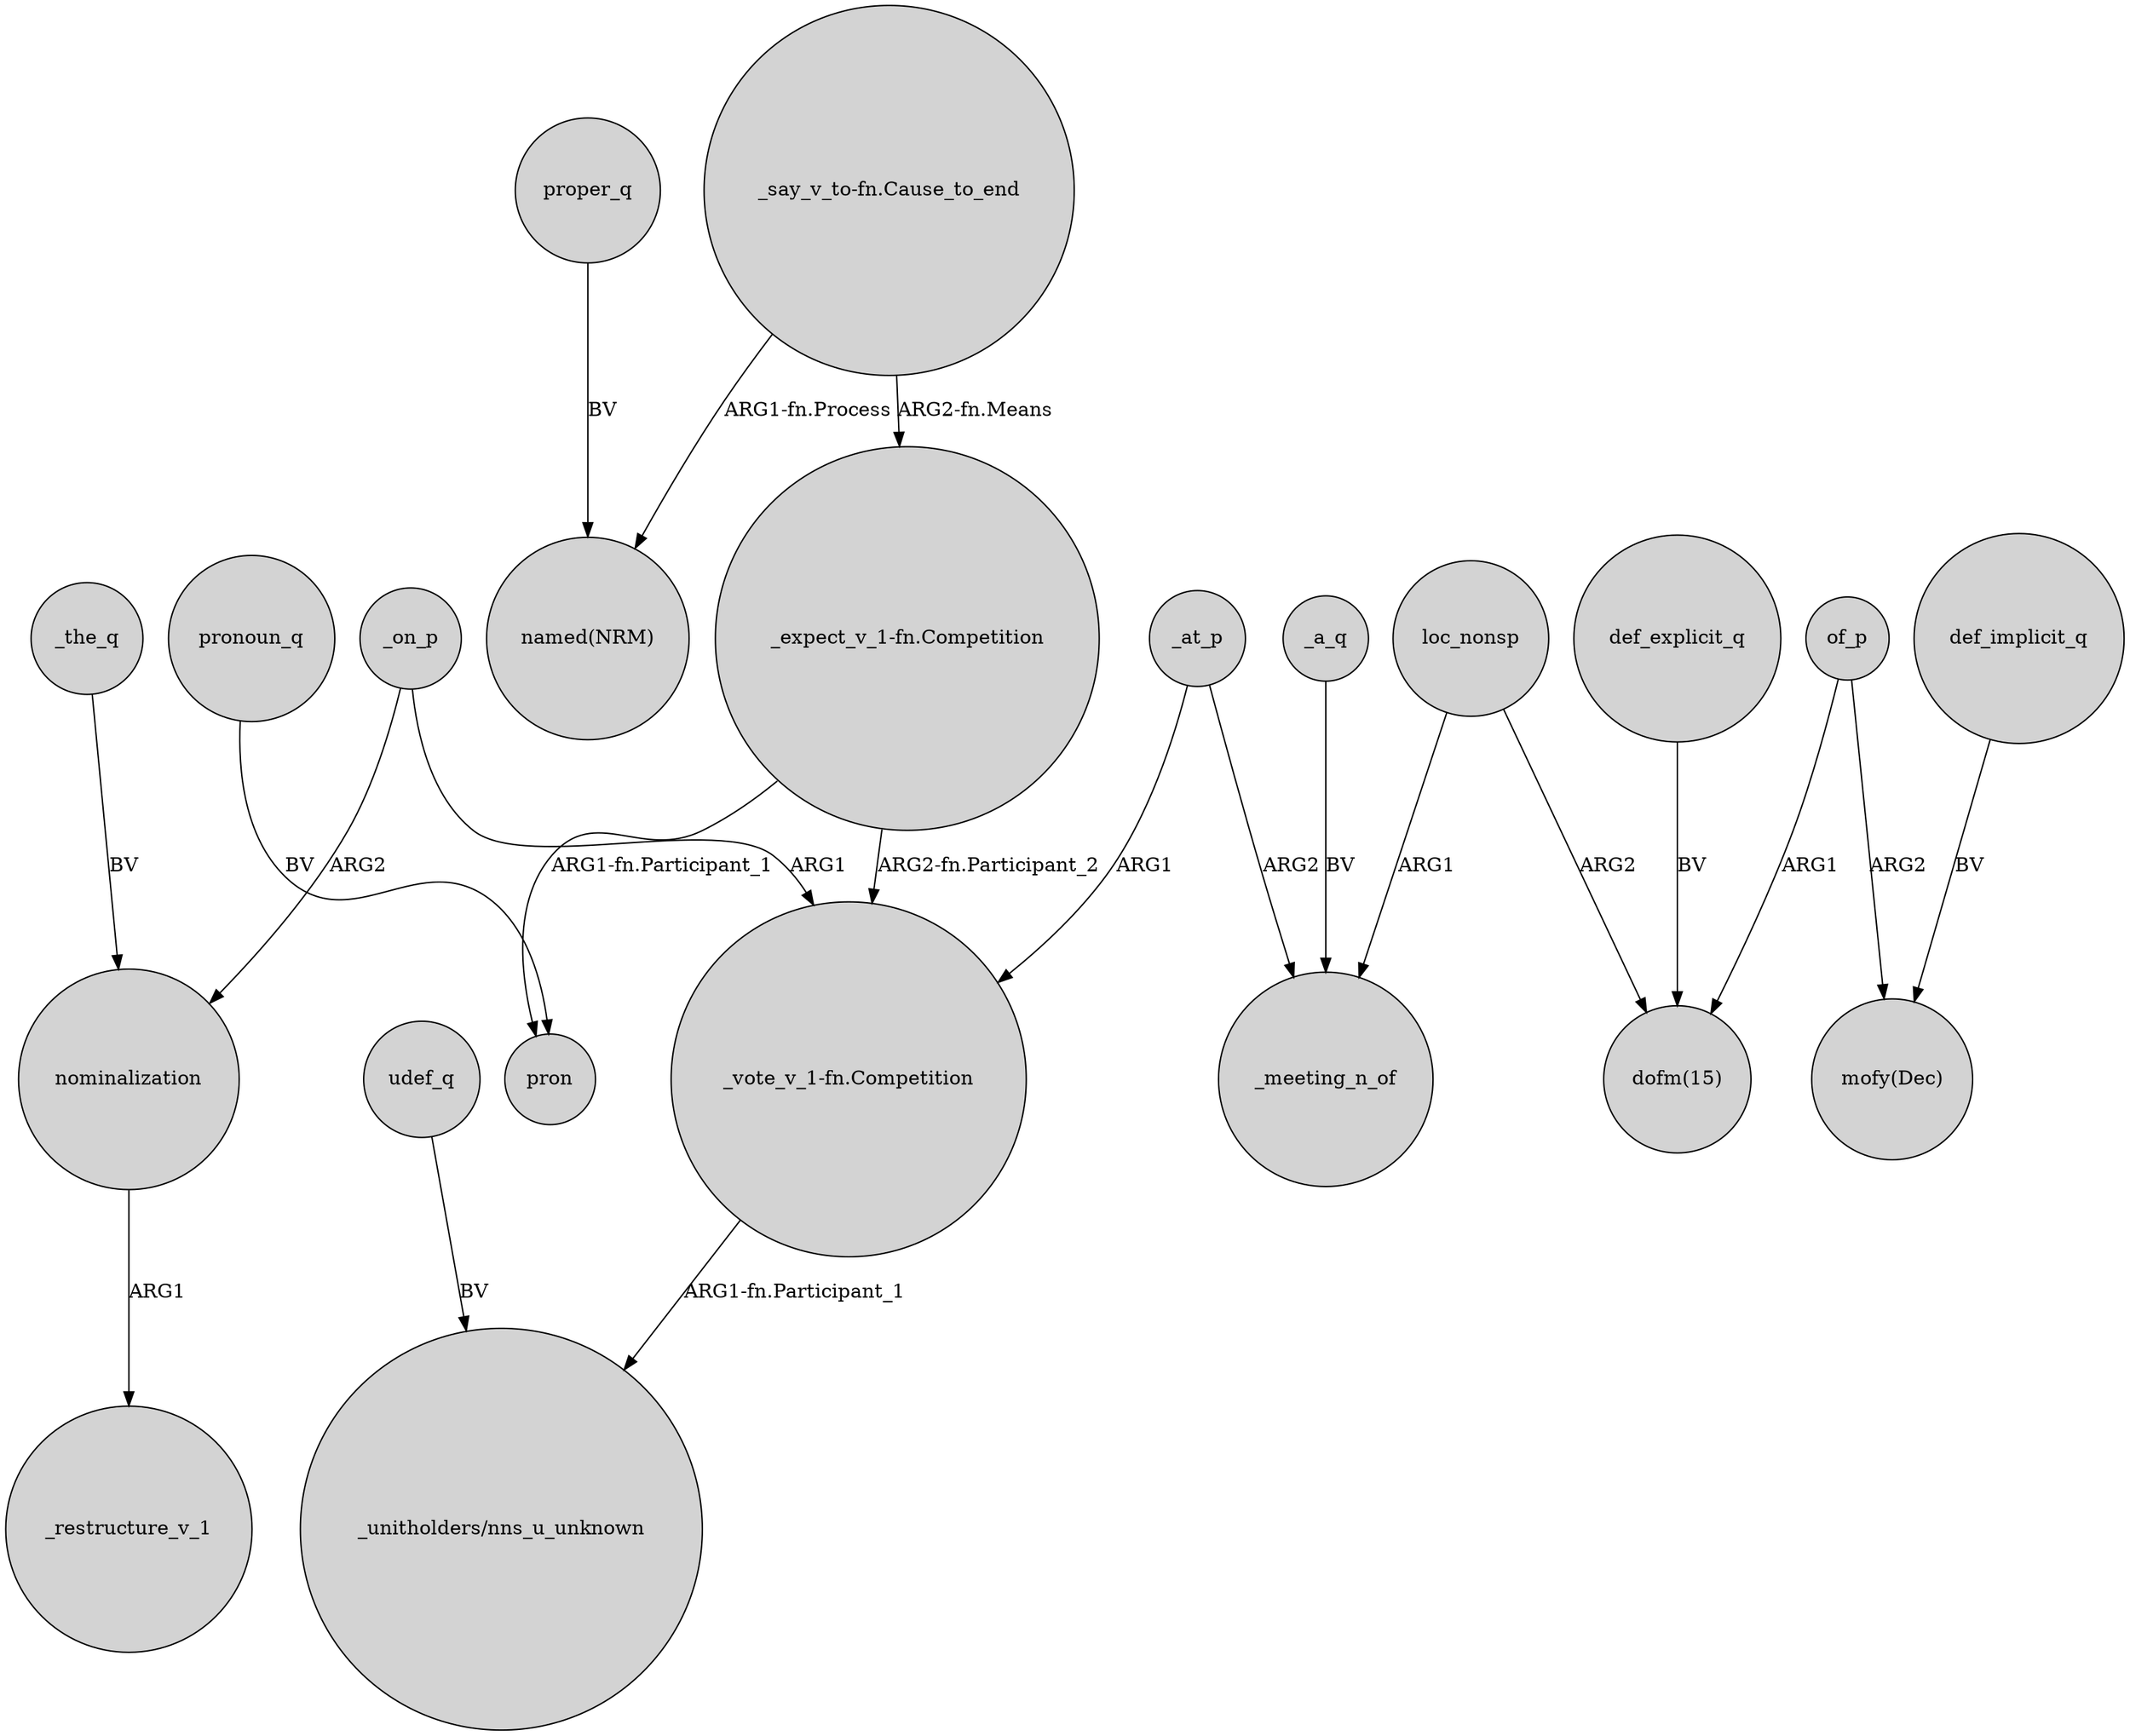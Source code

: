 digraph {
	node [shape=circle style=filled]
	_the_q -> nominalization [label=BV]
	udef_q -> "_unitholders/nns_u_unknown" [label=BV]
	proper_q -> "named(NRM)" [label=BV]
	loc_nonsp -> "dofm(15)" [label=ARG2]
	_on_p -> nominalization [label=ARG2]
	"_vote_v_1-fn.Competition" -> "_unitholders/nns_u_unknown" [label="ARG1-fn.Participant_1"]
	_at_p -> "_vote_v_1-fn.Competition" [label=ARG1]
	loc_nonsp -> _meeting_n_of [label=ARG1]
	"_expect_v_1-fn.Competition" -> "_vote_v_1-fn.Competition" [label="ARG2-fn.Participant_2"]
	pronoun_q -> pron [label=BV]
	"_expect_v_1-fn.Competition" -> pron [label="ARG1-fn.Participant_1"]
	nominalization -> _restructure_v_1 [label=ARG1]
	"_say_v_to-fn.Cause_to_end" -> "named(NRM)" [label="ARG1-fn.Process"]
	_a_q -> _meeting_n_of [label=BV]
	"_say_v_to-fn.Cause_to_end" -> "_expect_v_1-fn.Competition" [label="ARG2-fn.Means"]
	of_p -> "mofy(Dec)" [label=ARG2]
	of_p -> "dofm(15)" [label=ARG1]
	def_explicit_q -> "dofm(15)" [label=BV]
	_at_p -> _meeting_n_of [label=ARG2]
	_on_p -> "_vote_v_1-fn.Competition" [label=ARG1]
	def_implicit_q -> "mofy(Dec)" [label=BV]
}

